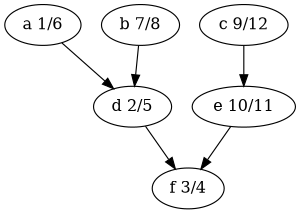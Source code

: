 digraph G {
  size = "2,2";

  { rank = same; a b c }
  { rank = same; d e }
  { rank = same; f }

  a [label = "a 1/6"];
  b [label = "b 7/8"];
  c [label = "c 9/12"];
  d [label = "d 2/5"];
  e [label = "e 10/11"];
  f [label = "f 3/4"];

  a -> d;
  a -> b [style=invis];
  b -> d;
  b -> c [style=invis];
  c -> e;
  d -> e [style=invis];
  d -> f;
  e -> f;

}